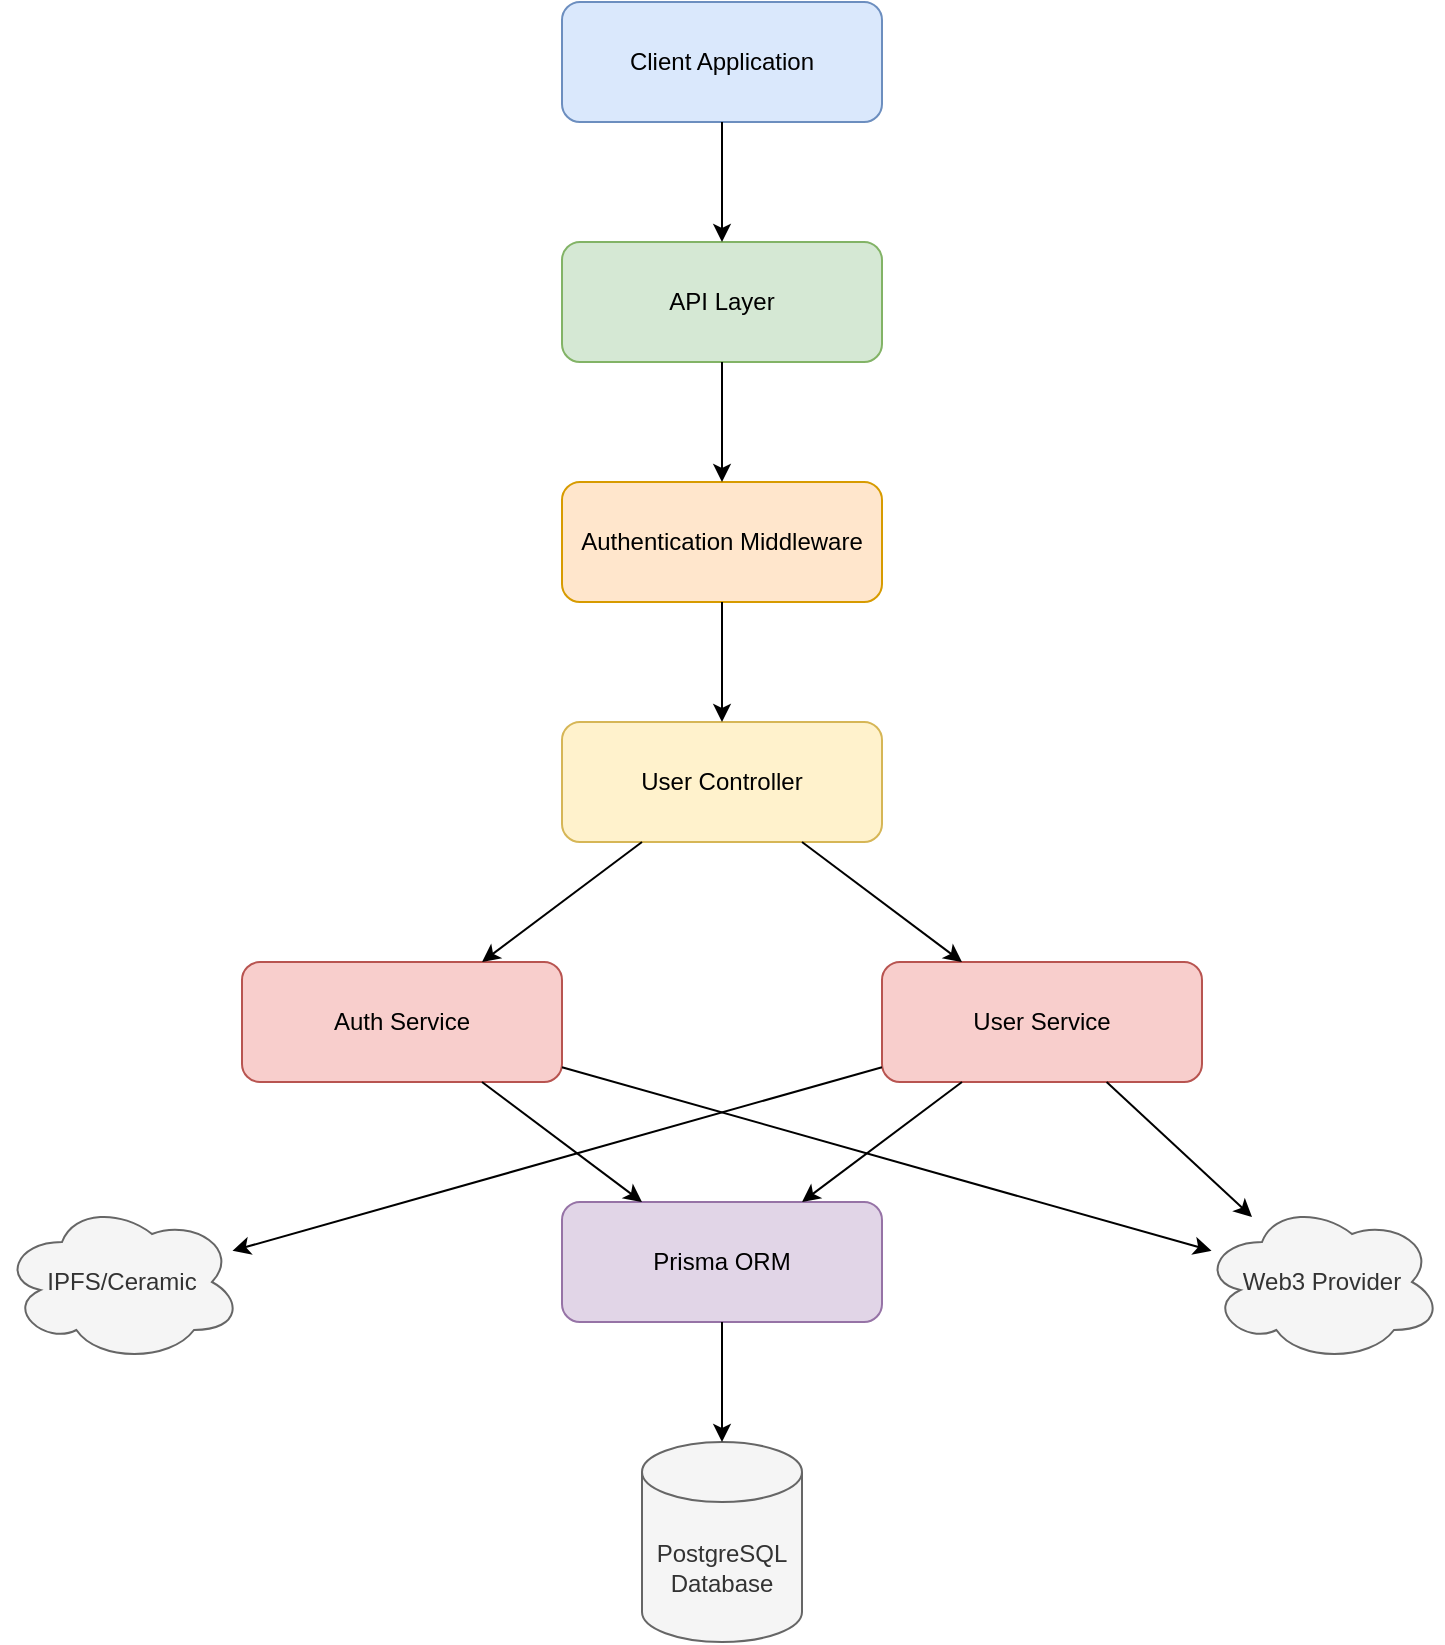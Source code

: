 <mxfile version="26.0.11">
  <diagram name="Bloom Social Backend Architecture" id="bloom-architecture">
    <mxGraphModel dx="1306" dy="859" grid="1" gridSize="10" guides="1" tooltips="1" connect="1" arrows="1" fold="1" page="1" pageScale="1" pageWidth="850" pageHeight="1100" math="0" shadow="0">
      <root>
        <mxCell id="0" />
        <mxCell id="1" parent="0" />
        <mxCell id="client" value="Client Application" style="rounded=1;whiteSpace=wrap;html=1;fillColor=#dae8fc;strokeColor=#6c8ebf;" parent="1" vertex="1">
          <mxGeometry x="320" y="40" width="160" height="60" as="geometry" />
        </mxCell>
        <mxCell id="api" value="API Layer" style="rounded=1;whiteSpace=wrap;html=1;fillColor=#d5e8d4;strokeColor=#82b366;" parent="1" vertex="1">
          <mxGeometry x="320" y="160" width="160" height="60" as="geometry" />
        </mxCell>
        <mxCell id="auth" value="Authentication Middleware" style="rounded=1;whiteSpace=wrap;html=1;fillColor=#ffe6cc;strokeColor=#d79b00;" parent="1" vertex="1">
          <mxGeometry x="320" y="280" width="160" height="60" as="geometry" />
        </mxCell>
        <mxCell id="controllers" value="User Controller" style="rounded=1;whiteSpace=wrap;html=1;fillColor=#fff2cc;strokeColor=#d6b656;" parent="1" vertex="1">
          <mxGeometry x="320" y="400" width="160" height="60" as="geometry" />
        </mxCell>
        <mxCell id="auth-service" value="Auth Service" style="rounded=1;whiteSpace=wrap;html=1;fillColor=#f8cecc;strokeColor=#b85450;" parent="1" vertex="1">
          <mxGeometry x="160" y="520" width="160" height="60" as="geometry" />
        </mxCell>
        <mxCell id="user-service" value="User Service" style="rounded=1;whiteSpace=wrap;html=1;fillColor=#f8cecc;strokeColor=#b85450;" parent="1" vertex="1">
          <mxGeometry x="480" y="520" width="160" height="60" as="geometry" />
        </mxCell>
        <mxCell id="prisma" value="Prisma ORM" style="rounded=1;whiteSpace=wrap;html=1;fillColor=#e1d5e7;strokeColor=#9673a6;" parent="1" vertex="1">
          <mxGeometry x="320" y="640" width="160" height="60" as="geometry" />
        </mxCell>
        <mxCell id="db" value="PostgreSQL Database" style="shape=cylinder3;whiteSpace=wrap;html=1;boundedLbl=1;backgroundOutline=1;size=15;fillColor=#f5f5f5;strokeColor=#666666;fontColor=#333333;" parent="1" vertex="1">
          <mxGeometry x="360" y="760" width="80" height="100" as="geometry" />
        </mxCell>
        <mxCell id="ipfs" value="IPFS/Ceramic" style="ellipse;shape=cloud;whiteSpace=wrap;html=1;fillColor=#f5f5f5;strokeColor=#666666;fontColor=#333333;" parent="1" vertex="1">
          <mxGeometry x="40" y="640" width="120" height="80" as="geometry" />
        </mxCell>
        <mxCell id="web3" value="Web3 Provider" style="ellipse;shape=cloud;whiteSpace=wrap;html=1;fillColor=#f5f5f5;strokeColor=#666666;fontColor=#333333;" parent="1" vertex="1">
          <mxGeometry x="640" y="640" width="120" height="80" as="geometry" />
        </mxCell>
        <mxCell id="connection1" value="" style="endArrow=classic;html=1;" parent="1" source="client" target="api" edge="1">
          <mxGeometry width="50" height="50" relative="1" as="geometry" />
        </mxCell>
        <mxCell id="connection2" value="" style="endArrow=classic;html=1;" parent="1" source="api" target="auth" edge="1">
          <mxGeometry width="50" height="50" relative="1" as="geometry" />
        </mxCell>
        <mxCell id="connection3" value="" style="endArrow=classic;html=1;" parent="1" source="auth" target="controllers" edge="1">
          <mxGeometry width="50" height="50" relative="1" as="geometry" />
        </mxCell>
        <mxCell id="connection4" value="" style="endArrow=classic;html=1;" parent="1" source="controllers" target="auth-service" edge="1">
          <mxGeometry width="50" height="50" relative="1" as="geometry" />
        </mxCell>
        <mxCell id="connection5" value="" style="endArrow=classic;html=1;" parent="1" source="controllers" target="user-service" edge="1">
          <mxGeometry width="50" height="50" relative="1" as="geometry" />
        </mxCell>
        <mxCell id="connection6" value="" style="endArrow=classic;html=1;" parent="1" source="auth-service" target="prisma" edge="1">
          <mxGeometry width="50" height="50" relative="1" as="geometry" />
        </mxCell>
        <mxCell id="connection7" value="" style="endArrow=classic;html=1;" parent="1" source="user-service" target="prisma" edge="1">
          <mxGeometry width="50" height="50" relative="1" as="geometry" />
        </mxCell>
        <mxCell id="connection8" value="" style="endArrow=classic;html=1;" parent="1" source="prisma" target="db" edge="1">
          <mxGeometry width="50" height="50" relative="1" as="geometry" />
        </mxCell>
        <mxCell id="connection9" value="" style="endArrow=classic;html=1;" parent="1" source="user-service" target="ipfs" edge="1">
          <mxGeometry width="50" height="50" relative="1" as="geometry" />
        </mxCell>
        <mxCell id="connection10" value="" style="endArrow=classic;html=1;" parent="1" source="user-service" target="web3" edge="1">
          <mxGeometry width="50" height="50" relative="1" as="geometry" />
        </mxCell>
        <mxCell id="connection11" value="" style="endArrow=classic;html=1;" parent="1" source="auth-service" target="web3" edge="1">
          <mxGeometry width="50" height="50" relative="1" as="geometry" />
        </mxCell>
        <mxCell id="connection13" value="" style="endArrow=classic;html=1;" parent="1" target="prisma" edge="1">
          <mxGeometry width="50" height="50" relative="1" as="geometry">
            <mxPoint x="480" y="670" as="sourcePoint" />
          </mxGeometry>
        </mxCell>
      </root>
    </mxGraphModel>
  </diagram>
</mxfile>

